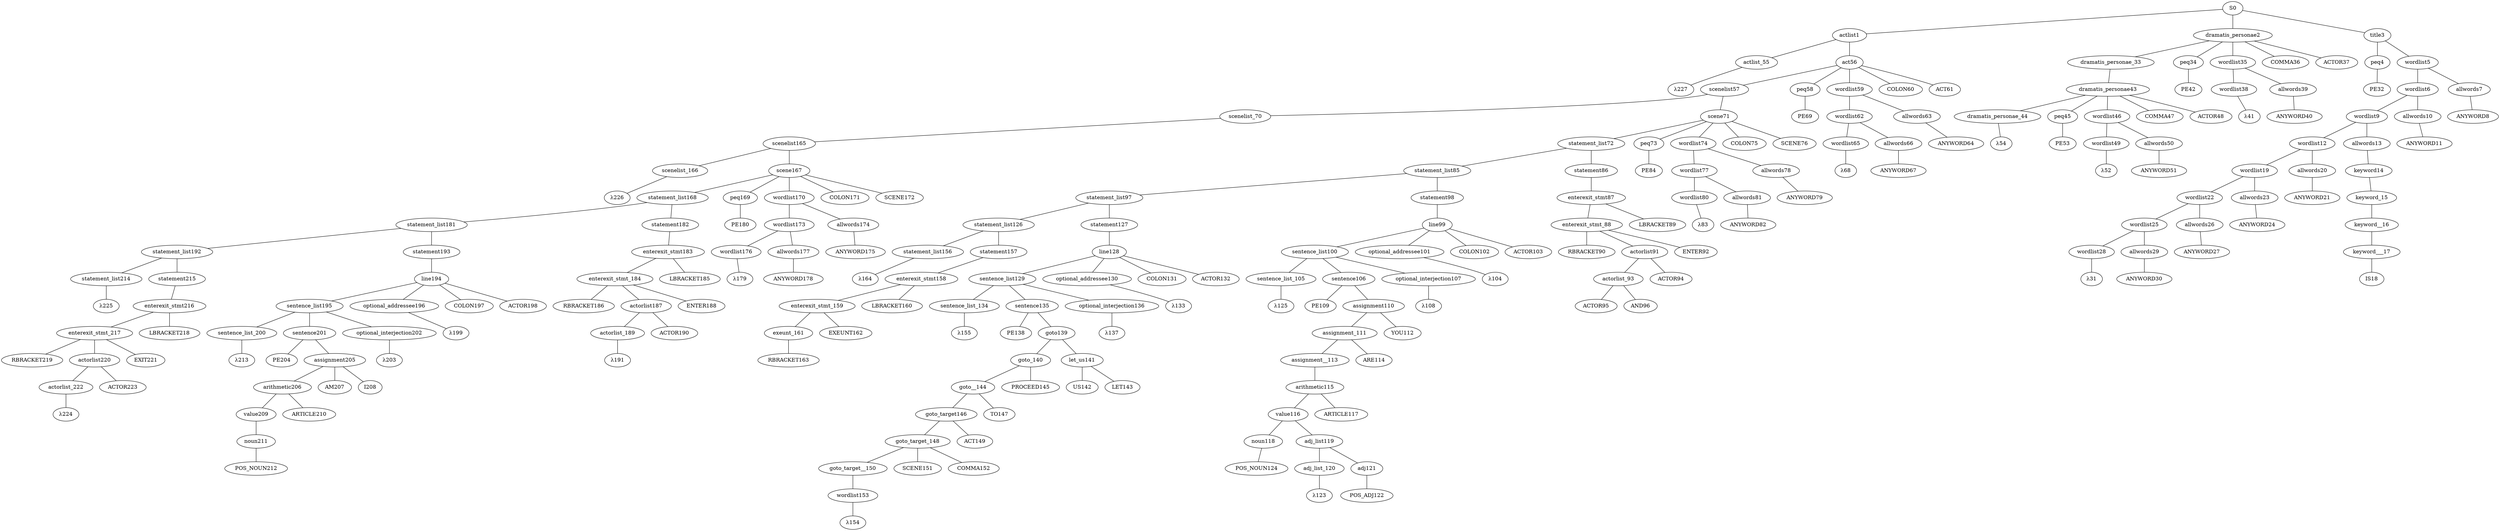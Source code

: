 strict graph {
	S0 -- actlist1
	S0 -- dramatis_personae2
	S0 -- title3

	title3 -- peq4
	title3 -- wordlist5

	wordlist5 -- wordlist6
	wordlist5 -- allwords7

	allwords7 -- ANYWORD8


	wordlist6 -- wordlist9
	wordlist6 -- allwords10

	allwords10 -- ANYWORD11


	wordlist9 -- wordlist12
	wordlist9 -- allwords13

	allwords13 -- keyword14

	keyword14 -- keyword_15

	keyword_15 -- keyword__16

	keyword__16 -- keyword___17

	keyword___17 -- IS18


	wordlist12 -- wordlist19
	wordlist12 -- allwords20

	allwords20 -- ANYWORD21


	wordlist19 -- wordlist22
	wordlist19 -- allwords23

	allwords23 -- ANYWORD24


	wordlist22 -- wordlist25
	wordlist22 -- allwords26

	allwords26 -- ANYWORD27


	wordlist25 -- wordlist28
	wordlist25 -- allwords29

	allwords29 -- ANYWORD30


	wordlist28 -- λ31

	peq4 -- PE32


	dramatis_personae2 -- dramatis_personae_33
	dramatis_personae2 -- peq34
	dramatis_personae2 -- wordlist35
	dramatis_personae2 -- COMMA36
	dramatis_personae2 -- ACTOR37



	wordlist35 -- wordlist38
	wordlist35 -- allwords39

	allwords39 -- ANYWORD40


	wordlist38 -- λ41

	peq34 -- PE42


	dramatis_personae_33 -- dramatis_personae43

	dramatis_personae43 -- dramatis_personae_44
	dramatis_personae43 -- peq45
	dramatis_personae43 -- wordlist46
	dramatis_personae43 -- COMMA47
	dramatis_personae43 -- ACTOR48



	wordlist46 -- wordlist49
	wordlist46 -- allwords50

	allwords50 -- ANYWORD51


	wordlist49 -- λ52

	peq45 -- PE53


	dramatis_personae_44 -- λ54

	actlist1 -- actlist_55
	actlist1 -- act56

	act56 -- scenelist57
	act56 -- peq58
	act56 -- wordlist59
	act56 -- COLON60
	act56 -- ACT61



	wordlist59 -- wordlist62
	wordlist59 -- allwords63

	allwords63 -- ANYWORD64


	wordlist62 -- wordlist65
	wordlist62 -- allwords66

	allwords66 -- ANYWORD67


	wordlist65 -- λ68

	peq58 -- PE69


	scenelist57 -- scenelist_70
	scenelist57 -- scene71

	scene71 -- statement_list72
	scene71 -- peq73
	scene71 -- wordlist74
	scene71 -- COLON75
	scene71 -- SCENE76



	wordlist74 -- wordlist77
	wordlist74 -- allwords78

	allwords78 -- ANYWORD79


	wordlist77 -- wordlist80
	wordlist77 -- allwords81

	allwords81 -- ANYWORD82


	wordlist80 -- λ83

	peq73 -- PE84


	statement_list72 -- statement_list85
	statement_list72 -- statement86

	statement86 -- enterexit_stmt87

	enterexit_stmt87 -- enterexit_stmt_88
	enterexit_stmt87 -- LBRACKET89


	enterexit_stmt_88 -- RBRACKET90
	enterexit_stmt_88 -- actorlist91
	enterexit_stmt_88 -- ENTER92


	actorlist91 -- actorlist_93
	actorlist91 -- ACTOR94


	actorlist_93 -- ACTOR95
	actorlist_93 -- AND96




	statement_list85 -- statement_list97
	statement_list85 -- statement98

	statement98 -- line99

	line99 -- sentence_list100
	line99 -- optional_addressee101
	line99 -- COLON102
	line99 -- ACTOR103



	optional_addressee101 -- λ104

	sentence_list100 -- sentence_list_105
	sentence_list100 -- sentence106
	sentence_list100 -- optional_interjection107

	optional_interjection107 -- λ108

	sentence106 -- PE109
	sentence106 -- assignment110

	assignment110 -- assignment_111
	assignment110 -- YOU112


	assignment_111 -- assignment__113
	assignment_111 -- ARE114


	assignment__113 -- arithmetic115

	arithmetic115 -- value116
	arithmetic115 -- ARTICLE117


	value116 -- noun118
	value116 -- adj_list119

	adj_list119 -- adj_list_120
	adj_list119 -- adj121

	adj121 -- POS_ADJ122


	adj_list_120 -- λ123

	noun118 -- POS_NOUN124



	sentence_list_105 -- λ125

	statement_list97 -- statement_list126
	statement_list97 -- statement127

	statement127 -- line128

	line128 -- sentence_list129
	line128 -- optional_addressee130
	line128 -- COLON131
	line128 -- ACTOR132



	optional_addressee130 -- λ133

	sentence_list129 -- sentence_list_134
	sentence_list129 -- sentence135
	sentence_list129 -- optional_interjection136

	optional_interjection136 -- λ137

	sentence135 -- PE138
	sentence135 -- goto139

	goto139 -- goto_140
	goto139 -- let_us141

	let_us141 -- US142
	let_us141 -- LET143



	goto_140 -- goto__144
	goto_140 -- PROCEED145


	goto__144 -- goto_target146
	goto__144 -- TO147


	goto_target146 -- goto_target_148
	goto_target146 -- ACT149


	goto_target_148 -- goto_target__150
	goto_target_148 -- SCENE151
	goto_target_148 -- COMMA152



	goto_target__150 -- wordlist153

	wordlist153 -- λ154


	sentence_list_134 -- λ155

	statement_list126 -- statement_list156
	statement_list126 -- statement157

	statement157 -- enterexit_stmt158

	enterexit_stmt158 -- enterexit_stmt_159
	enterexit_stmt158 -- LBRACKET160


	enterexit_stmt_159 -- exeunt_161
	enterexit_stmt_159 -- EXEUNT162


	exeunt_161 -- RBRACKET163


	statement_list156 -- λ164

	scenelist_70 -- scenelist165

	scenelist165 -- scenelist_166
	scenelist165 -- scene167

	scene167 -- statement_list168
	scene167 -- peq169
	scene167 -- wordlist170
	scene167 -- COLON171
	scene167 -- SCENE172



	wordlist170 -- wordlist173
	wordlist170 -- allwords174

	allwords174 -- ANYWORD175


	wordlist173 -- wordlist176
	wordlist173 -- allwords177

	allwords177 -- ANYWORD178


	wordlist176 -- λ179

	peq169 -- PE180


	statement_list168 -- statement_list181
	statement_list168 -- statement182

	statement182 -- enterexit_stmt183

	enterexit_stmt183 -- enterexit_stmt_184
	enterexit_stmt183 -- LBRACKET185


	enterexit_stmt_184 -- RBRACKET186
	enterexit_stmt_184 -- actorlist187
	enterexit_stmt_184 -- ENTER188


	actorlist187 -- actorlist_189
	actorlist187 -- ACTOR190


	actorlist_189 -- λ191


	statement_list181 -- statement_list192
	statement_list181 -- statement193

	statement193 -- line194

	line194 -- sentence_list195
	line194 -- optional_addressee196
	line194 -- COLON197
	line194 -- ACTOR198



	optional_addressee196 -- λ199

	sentence_list195 -- sentence_list_200
	sentence_list195 -- sentence201
	sentence_list195 -- optional_interjection202

	optional_interjection202 -- λ203

	sentence201 -- PE204
	sentence201 -- assignment205

	assignment205 -- arithmetic206
	assignment205 -- AM207
	assignment205 -- I208



	arithmetic206 -- value209
	arithmetic206 -- ARTICLE210


	value209 -- noun211

	noun211 -- POS_NOUN212



	sentence_list_200 -- λ213

	statement_list192 -- statement_list214
	statement_list192 -- statement215

	statement215 -- enterexit_stmt216

	enterexit_stmt216 -- enterexit_stmt_217
	enterexit_stmt216 -- LBRACKET218


	enterexit_stmt_217 -- RBRACKET219
	enterexit_stmt_217 -- actorlist220
	enterexit_stmt_217 -- EXIT221


	actorlist220 -- actorlist_222
	actorlist220 -- ACTOR223


	actorlist_222 -- λ224


	statement_list214 -- λ225

	scenelist_166 -- λ226

	actlist_55 -- λ227


}